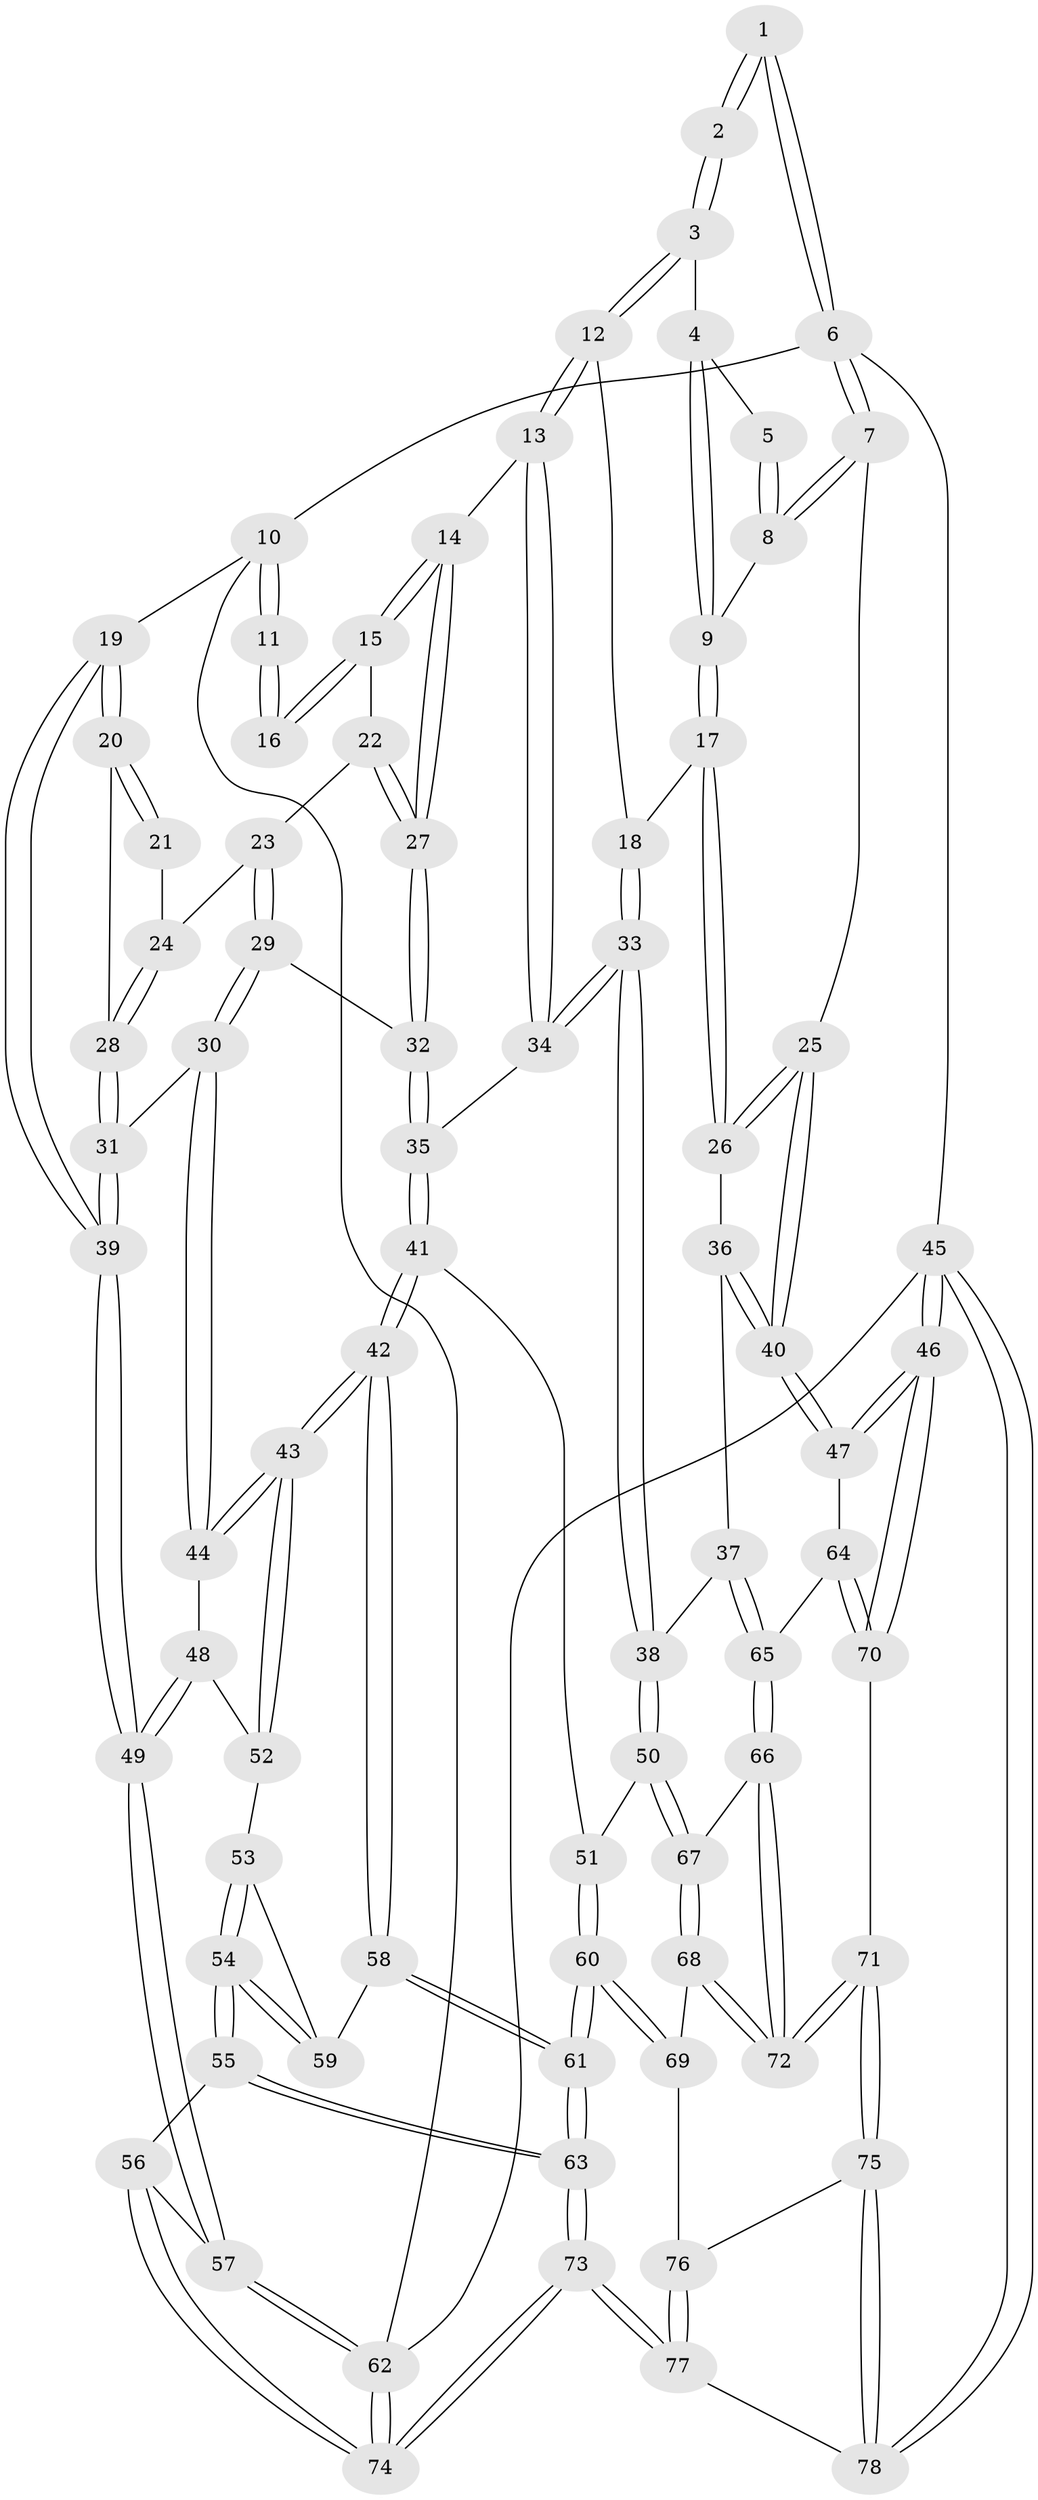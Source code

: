 // Generated by graph-tools (version 1.1) at 2025/17/03/09/25 04:17:14]
// undirected, 78 vertices, 192 edges
graph export_dot {
graph [start="1"]
  node [color=gray90,style=filled];
  1 [pos="+1+0"];
  2 [pos="+0.634500485117514+0"];
  3 [pos="+0.6353327999738084+0"];
  4 [pos="+0.8073967397396461+0.05867194774314557"];
  5 [pos="+0.8852070025556658+0"];
  6 [pos="+1+0"];
  7 [pos="+1+0.0889076882680476"];
  8 [pos="+0.8548205014548113+0.1257771109939724"];
  9 [pos="+0.8541819035886756+0.12621859749243397"];
  10 [pos="+0+0"];
  11 [pos="+0.2631655327185303+0"];
  12 [pos="+0.609968982828044+0.14028730067795547"];
  13 [pos="+0.4690102236770651+0.20355228781229162"];
  14 [pos="+0.45817985887464724+0.202778250154613"];
  15 [pos="+0.316030746115659+0.09305776481915638"];
  16 [pos="+0.2705502200887671+0.012329929292732156"];
  17 [pos="+0.7797392868750195+0.22597046438875457"];
  18 [pos="+0.6543342872592641+0.17805644541331478"];
  19 [pos="+0+0.15087079077124815"];
  20 [pos="+0+0.20441961881216947"];
  21 [pos="+0.18737146846115896+0.08457314550128406"];
  22 [pos="+0.26101700374655945+0.19134878794345947"];
  23 [pos="+0.21980495029435837+0.239633803060134"];
  24 [pos="+0.1796379774642184+0.2264317251481498"];
  25 [pos="+1+0.20025257835038168"];
  26 [pos="+0.813935440996515+0.2738976234092546"];
  27 [pos="+0.34000840932297544+0.3199849416106864"];
  28 [pos="+0.023887874681406907+0.24393736551986175"];
  29 [pos="+0.259297083003922+0.3727653463577828"];
  30 [pos="+0.16722636035353314+0.4116429181195774"];
  31 [pos="+0.14045225205454018+0.39214959070653177"];
  32 [pos="+0.29647931492425234+0.37498119112508677"];
  33 [pos="+0.6064533254769098+0.5002475181010164"];
  34 [pos="+0.5225172688286842+0.43900495582713805"];
  35 [pos="+0.35799954385835575+0.4445869383332203"];
  36 [pos="+0.8156823231136637+0.31437902664106904"];
  37 [pos="+0.7084580036627515+0.5532468370314616"];
  38 [pos="+0.6445508067980392+0.5537740283233261"];
  39 [pos="+0+0.5071526419964911"];
  40 [pos="+1+0.5267228586928535"];
  41 [pos="+0.339704641969179+0.5773631733490089"];
  42 [pos="+0.2787098319471332+0.6020541109335363"];
  43 [pos="+0.2519314451511419+0.5802889479515759"];
  44 [pos="+0.1624346515023751+0.4357828003716016"];
  45 [pos="+1+1"];
  46 [pos="+1+1"];
  47 [pos="+1+0.6284207746407123"];
  48 [pos="+0.10056683333531591+0.5176329899439226"];
  49 [pos="+0+0.5675181262020353"];
  50 [pos="+0.5505642976094995+0.6550286783104644"];
  51 [pos="+0.3801084769092345+0.600656167132178"];
  52 [pos="+0.1224649231139798+0.5864890962733122"];
  53 [pos="+0.12013267735991241+0.6024390498777202"];
  54 [pos="+0.06869711823455527+0.7052828694680868"];
  55 [pos="+0.03261844828859651+0.7585313610163271"];
  56 [pos="+0+0.7583929288622239"];
  57 [pos="+0+0.7142905930063216"];
  58 [pos="+0.25995859515550335+0.6435988624012363"];
  59 [pos="+0.19906888201672293+0.6407325545830845"];
  60 [pos="+0.3234624222724258+0.829886480558599"];
  61 [pos="+0.2422341962508339+0.8512759550391775"];
  62 [pos="+0+1"];
  63 [pos="+0.24191859321061854+0.8515403371278968"];
  64 [pos="+0.8846557140101293+0.6416617498222075"];
  65 [pos="+0.8522122305221296+0.6351332179404244"];
  66 [pos="+0.7161761443223645+0.8430248612758204"];
  67 [pos="+0.5345247245115003+0.7249587528788238"];
  68 [pos="+0.49166788811440165+0.7942376370397068"];
  69 [pos="+0.4810766514497281+0.8101563917679944"];
  70 [pos="+0.8454354846489486+0.8823587401672149"];
  71 [pos="+0.7282679432146419+0.9445546674248464"];
  72 [pos="+0.7210279650922156+0.894929141375636"];
  73 [pos="+0.21607480449674743+1"];
  74 [pos="+0.10285984014518973+1"];
  75 [pos="+0.6633257065704631+1"];
  76 [pos="+0.4843960749151233+0.8183243588160112"];
  77 [pos="+0.3435393483099208+1"];
  78 [pos="+0.6669867600347121+1"];
  1 -- 2;
  1 -- 2;
  1 -- 6;
  1 -- 6;
  2 -- 3;
  2 -- 3;
  3 -- 4;
  3 -- 12;
  3 -- 12;
  4 -- 5;
  4 -- 9;
  4 -- 9;
  5 -- 8;
  5 -- 8;
  6 -- 7;
  6 -- 7;
  6 -- 10;
  6 -- 45;
  7 -- 8;
  7 -- 8;
  7 -- 25;
  8 -- 9;
  9 -- 17;
  9 -- 17;
  10 -- 11;
  10 -- 11;
  10 -- 19;
  10 -- 62;
  11 -- 16;
  11 -- 16;
  12 -- 13;
  12 -- 13;
  12 -- 18;
  13 -- 14;
  13 -- 34;
  13 -- 34;
  14 -- 15;
  14 -- 15;
  14 -- 27;
  14 -- 27;
  15 -- 16;
  15 -- 16;
  15 -- 22;
  17 -- 18;
  17 -- 26;
  17 -- 26;
  18 -- 33;
  18 -- 33;
  19 -- 20;
  19 -- 20;
  19 -- 39;
  19 -- 39;
  20 -- 21;
  20 -- 21;
  20 -- 28;
  21 -- 24;
  22 -- 23;
  22 -- 27;
  22 -- 27;
  23 -- 24;
  23 -- 29;
  23 -- 29;
  24 -- 28;
  24 -- 28;
  25 -- 26;
  25 -- 26;
  25 -- 40;
  25 -- 40;
  26 -- 36;
  27 -- 32;
  27 -- 32;
  28 -- 31;
  28 -- 31;
  29 -- 30;
  29 -- 30;
  29 -- 32;
  30 -- 31;
  30 -- 44;
  30 -- 44;
  31 -- 39;
  31 -- 39;
  32 -- 35;
  32 -- 35;
  33 -- 34;
  33 -- 34;
  33 -- 38;
  33 -- 38;
  34 -- 35;
  35 -- 41;
  35 -- 41;
  36 -- 37;
  36 -- 40;
  36 -- 40;
  37 -- 38;
  37 -- 65;
  37 -- 65;
  38 -- 50;
  38 -- 50;
  39 -- 49;
  39 -- 49;
  40 -- 47;
  40 -- 47;
  41 -- 42;
  41 -- 42;
  41 -- 51;
  42 -- 43;
  42 -- 43;
  42 -- 58;
  42 -- 58;
  43 -- 44;
  43 -- 44;
  43 -- 52;
  43 -- 52;
  44 -- 48;
  45 -- 46;
  45 -- 46;
  45 -- 78;
  45 -- 78;
  45 -- 62;
  46 -- 47;
  46 -- 47;
  46 -- 70;
  46 -- 70;
  47 -- 64;
  48 -- 49;
  48 -- 49;
  48 -- 52;
  49 -- 57;
  49 -- 57;
  50 -- 51;
  50 -- 67;
  50 -- 67;
  51 -- 60;
  51 -- 60;
  52 -- 53;
  53 -- 54;
  53 -- 54;
  53 -- 59;
  54 -- 55;
  54 -- 55;
  54 -- 59;
  54 -- 59;
  55 -- 56;
  55 -- 63;
  55 -- 63;
  56 -- 57;
  56 -- 74;
  56 -- 74;
  57 -- 62;
  57 -- 62;
  58 -- 59;
  58 -- 61;
  58 -- 61;
  60 -- 61;
  60 -- 61;
  60 -- 69;
  60 -- 69;
  61 -- 63;
  61 -- 63;
  62 -- 74;
  62 -- 74;
  63 -- 73;
  63 -- 73;
  64 -- 65;
  64 -- 70;
  64 -- 70;
  65 -- 66;
  65 -- 66;
  66 -- 67;
  66 -- 72;
  66 -- 72;
  67 -- 68;
  67 -- 68;
  68 -- 69;
  68 -- 72;
  68 -- 72;
  69 -- 76;
  70 -- 71;
  71 -- 72;
  71 -- 72;
  71 -- 75;
  71 -- 75;
  73 -- 74;
  73 -- 74;
  73 -- 77;
  73 -- 77;
  75 -- 76;
  75 -- 78;
  75 -- 78;
  76 -- 77;
  76 -- 77;
  77 -- 78;
}
